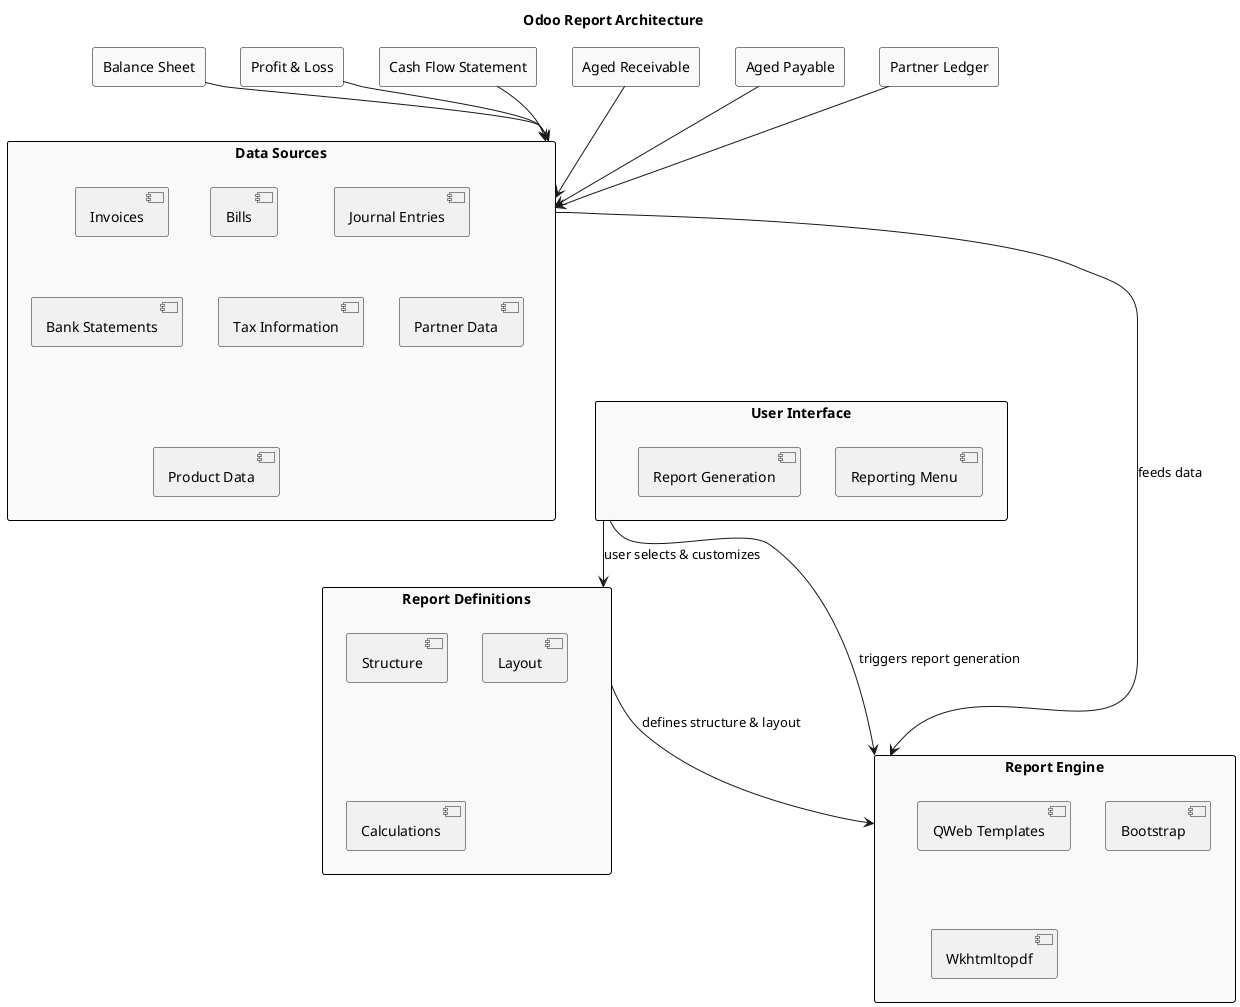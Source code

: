 @startuml
title Odoo Report Architecture

!define RECTANGLE class
skinparam rectangle {
  Shadowing false
  Rounded false
  BorderColor black
  BackgroundColor #f9f9f9
}

' Core Components
rectangle "Data Sources" as DataSources {
  [Invoices]
  [Bills]
  [Journal Entries]
  [Bank Statements]
  [Tax Information]
  [Partner Data]
  [Product Data]
}

rectangle "Report Engine" as ReportEngine {
  [QWeb Templates]
  [Bootstrap]
  [Wkhtmltopdf]
}

rectangle "Report Definitions" as ReportDefinitions {
  [Structure]
  [Layout]
  [Calculations]
}

rectangle "User Interface" as UI {
  [Reporting Menu]
  [Report Generation]
}

' Relationships
DataSources --> ReportEngine : feeds data
ReportDefinitions --> ReportEngine : defines structure & layout
UI --> ReportDefinitions : user selects & customizes
UI --> ReportEngine : triggers report generation

' Key Reports
rectangle "Balance Sheet" as BalanceSheet
rectangle "Profit & Loss" as ProfitLoss
rectangle "Cash Flow Statement" as CashFlow
rectangle "Aged Receivable" as AgedReceivable
rectangle "Aged Payable" as AgedPayable
rectangle "Partner Ledger" as PartnerLedger

BalanceSheet --> DataSources
ProfitLoss --> DataSources
CashFlow --> DataSources
AgedReceivable --> DataSources
AgedPayable --> DataSources
PartnerLedger --> DataSources

@enduml